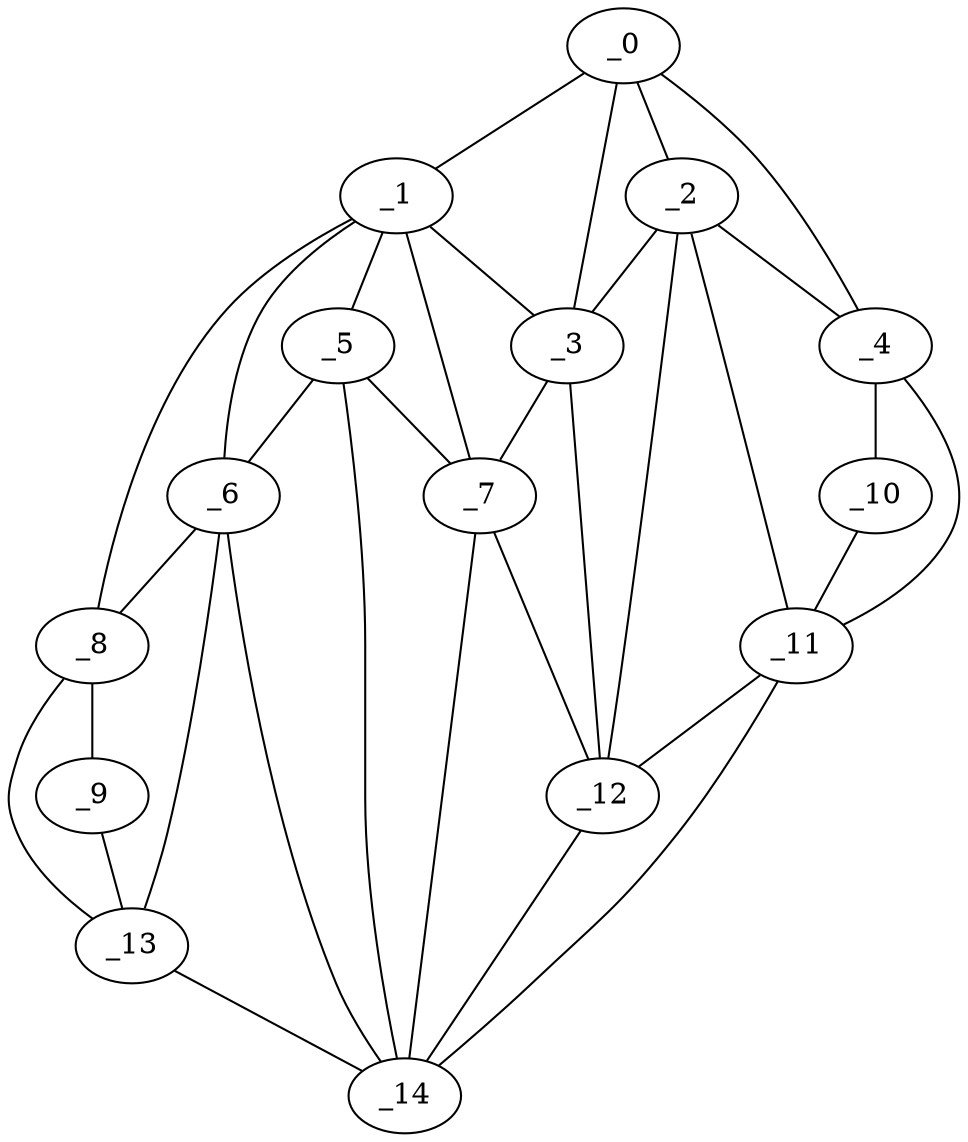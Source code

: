 graph "obj13__75.gxl" {
	_0	 [x=48,
		y=22];
	_1	 [x=48,
		y=54];
	_0 -- _1	 [valence=1];
	_2	 [x=52,
		y=18];
	_0 -- _2	 [valence=1];
	_3	 [x=53,
		y=32];
	_0 -- _3	 [valence=2];
	_4	 [x=55,
		y=4];
	_0 -- _4	 [valence=1];
	_1 -- _3	 [valence=2];
	_5	 [x=55,
		y=53];
	_1 -- _5	 [valence=2];
	_6	 [x=55,
		y=64];
	_1 -- _6	 [valence=1];
	_7	 [x=57,
		y=41];
	_1 -- _7	 [valence=2];
	_8	 [x=57,
		y=116];
	_1 -- _8	 [valence=1];
	_2 -- _3	 [valence=2];
	_2 -- _4	 [valence=2];
	_11	 [x=79,
		y=9];
	_2 -- _11	 [valence=2];
	_12	 [x=79,
		y=24];
	_2 -- _12	 [valence=2];
	_3 -- _7	 [valence=1];
	_3 -- _12	 [valence=2];
	_10	 [x=77,
		y=4];
	_4 -- _10	 [valence=1];
	_4 -- _11	 [valence=2];
	_5 -- _6	 [valence=1];
	_5 -- _7	 [valence=1];
	_14	 [x=84,
		y=34];
	_5 -- _14	 [valence=2];
	_6 -- _8	 [valence=2];
	_13	 [x=83,
		y=125];
	_6 -- _13	 [valence=1];
	_6 -- _14	 [valence=2];
	_7 -- _12	 [valence=2];
	_7 -- _14	 [valence=1];
	_9	 [x=60,
		y=126];
	_8 -- _9	 [valence=1];
	_8 -- _13	 [valence=2];
	_9 -- _13	 [valence=1];
	_10 -- _11	 [valence=1];
	_11 -- _12	 [valence=1];
	_11 -- _14	 [valence=1];
	_12 -- _14	 [valence=2];
	_13 -- _14	 [valence=1];
}
